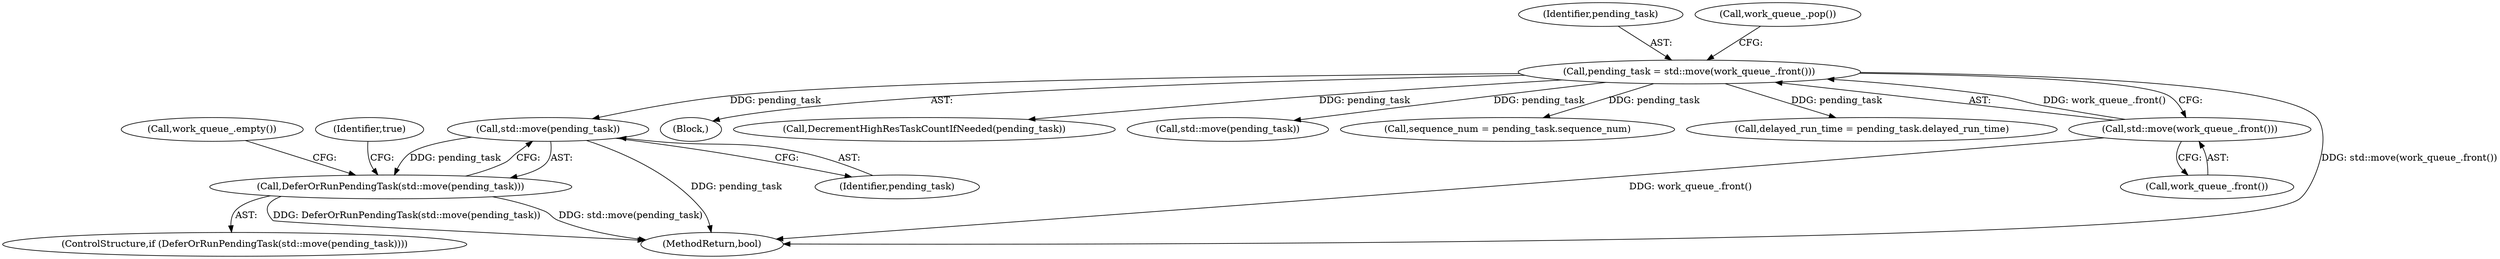digraph "0_Chrome_3ff403eecdd23a39853a4ebca52023fbba6c5d00_0@API" {
"1000159" [label="(Call,std::move(pending_task))"];
"1000117" [label="(Call,pending_task = std::move(work_queue_.front()))"];
"1000119" [label="(Call,std::move(work_queue_.front()))"];
"1000158" [label="(Call,DeferOrRunPendingTask(std::move(pending_task)))"];
"1000118" [label="(Identifier,pending_task)"];
"1000167" [label="(MethodReturn,bool)"];
"1000159" [label="(Call,std::move(pending_task))"];
"1000115" [label="(Block,)"];
"1000125" [label="(Call,DecrementHighResTaskCountIfNeeded(pending_task))"];
"1000145" [label="(Call,std::move(pending_task))"];
"1000120" [label="(Call,work_queue_.front())"];
"1000117" [label="(Call,pending_task = std::move(work_queue_.front()))"];
"1000164" [label="(Call,work_queue_.empty())"];
"1000121" [label="(Call,work_queue_.pop())"];
"1000157" [label="(ControlStructure,if (DeferOrRunPendingTask(std::move(pending_task))))"];
"1000133" [label="(Call,sequence_num = pending_task.sequence_num)"];
"1000162" [label="(Identifier,true)"];
"1000160" [label="(Identifier,pending_task)"];
"1000119" [label="(Call,std::move(work_queue_.front()))"];
"1000158" [label="(Call,DeferOrRunPendingTask(std::move(pending_task)))"];
"1000139" [label="(Call,delayed_run_time = pending_task.delayed_run_time)"];
"1000159" -> "1000158"  [label="AST: "];
"1000159" -> "1000160"  [label="CFG: "];
"1000160" -> "1000159"  [label="AST: "];
"1000158" -> "1000159"  [label="CFG: "];
"1000159" -> "1000167"  [label="DDG: pending_task"];
"1000159" -> "1000158"  [label="DDG: pending_task"];
"1000117" -> "1000159"  [label="DDG: pending_task"];
"1000117" -> "1000115"  [label="AST: "];
"1000117" -> "1000119"  [label="CFG: "];
"1000118" -> "1000117"  [label="AST: "];
"1000119" -> "1000117"  [label="AST: "];
"1000121" -> "1000117"  [label="CFG: "];
"1000117" -> "1000167"  [label="DDG: std::move(work_queue_.front())"];
"1000119" -> "1000117"  [label="DDG: work_queue_.front()"];
"1000117" -> "1000125"  [label="DDG: pending_task"];
"1000117" -> "1000133"  [label="DDG: pending_task"];
"1000117" -> "1000139"  [label="DDG: pending_task"];
"1000117" -> "1000145"  [label="DDG: pending_task"];
"1000119" -> "1000120"  [label="CFG: "];
"1000120" -> "1000119"  [label="AST: "];
"1000119" -> "1000167"  [label="DDG: work_queue_.front()"];
"1000158" -> "1000157"  [label="AST: "];
"1000164" -> "1000158"  [label="CFG: "];
"1000162" -> "1000158"  [label="CFG: "];
"1000158" -> "1000167"  [label="DDG: std::move(pending_task)"];
"1000158" -> "1000167"  [label="DDG: DeferOrRunPendingTask(std::move(pending_task))"];
}
